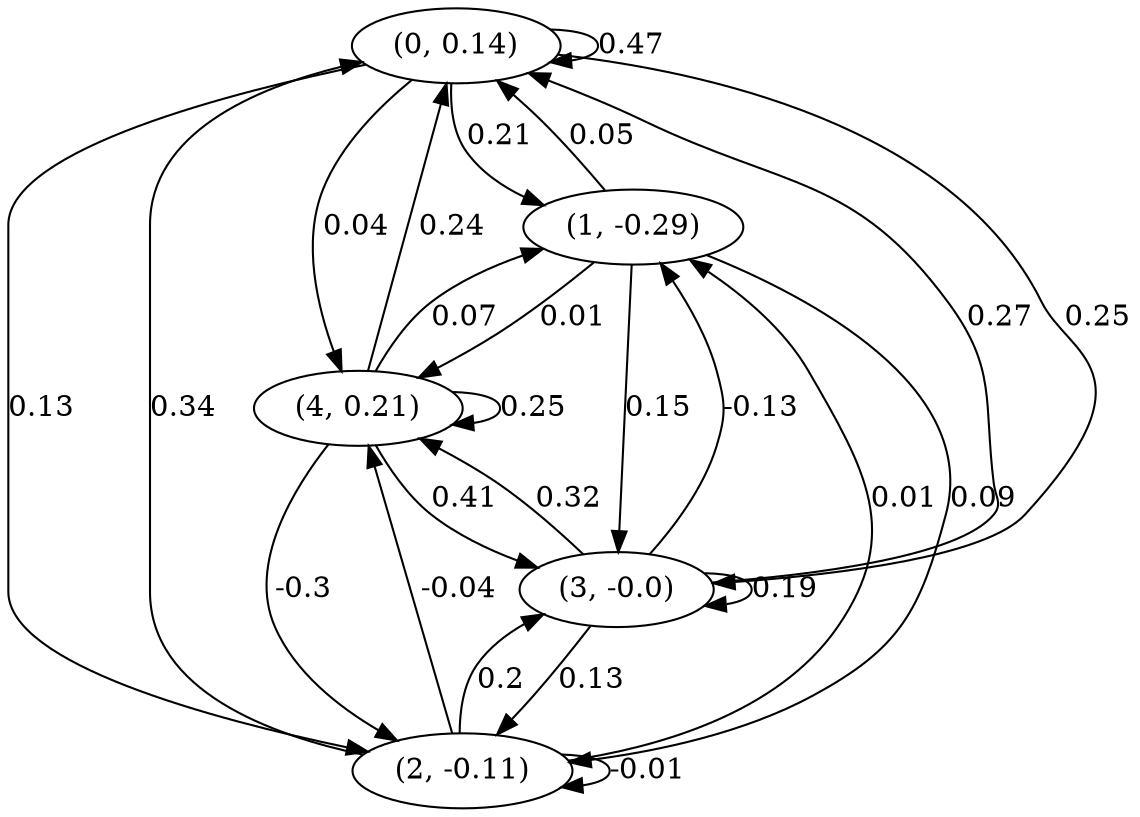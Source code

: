digraph {
    0 [ label = "(0, 0.14)" ]
    1 [ label = "(1, -0.29)" ]
    2 [ label = "(2, -0.11)" ]
    3 [ label = "(3, -0.0)" ]
    4 [ label = "(4, 0.21)" ]
    0 -> 0 [ label = "0.47" ]
    2 -> 2 [ label = "-0.01" ]
    3 -> 3 [ label = "0.19" ]
    4 -> 4 [ label = "0.25" ]
    1 -> 0 [ label = "0.05" ]
    2 -> 0 [ label = "0.34" ]
    3 -> 0 [ label = "0.27" ]
    4 -> 0 [ label = "0.24" ]
    0 -> 1 [ label = "0.21" ]
    2 -> 1 [ label = "0.01" ]
    3 -> 1 [ label = "-0.13" ]
    4 -> 1 [ label = "0.07" ]
    0 -> 2 [ label = "0.13" ]
    1 -> 2 [ label = "0.09" ]
    3 -> 2 [ label = "0.13" ]
    4 -> 2 [ label = "-0.3" ]
    0 -> 3 [ label = "0.25" ]
    1 -> 3 [ label = "0.15" ]
    2 -> 3 [ label = "0.2" ]
    4 -> 3 [ label = "0.41" ]
    0 -> 4 [ label = "0.04" ]
    1 -> 4 [ label = "0.01" ]
    2 -> 4 [ label = "-0.04" ]
    3 -> 4 [ label = "0.32" ]
}

